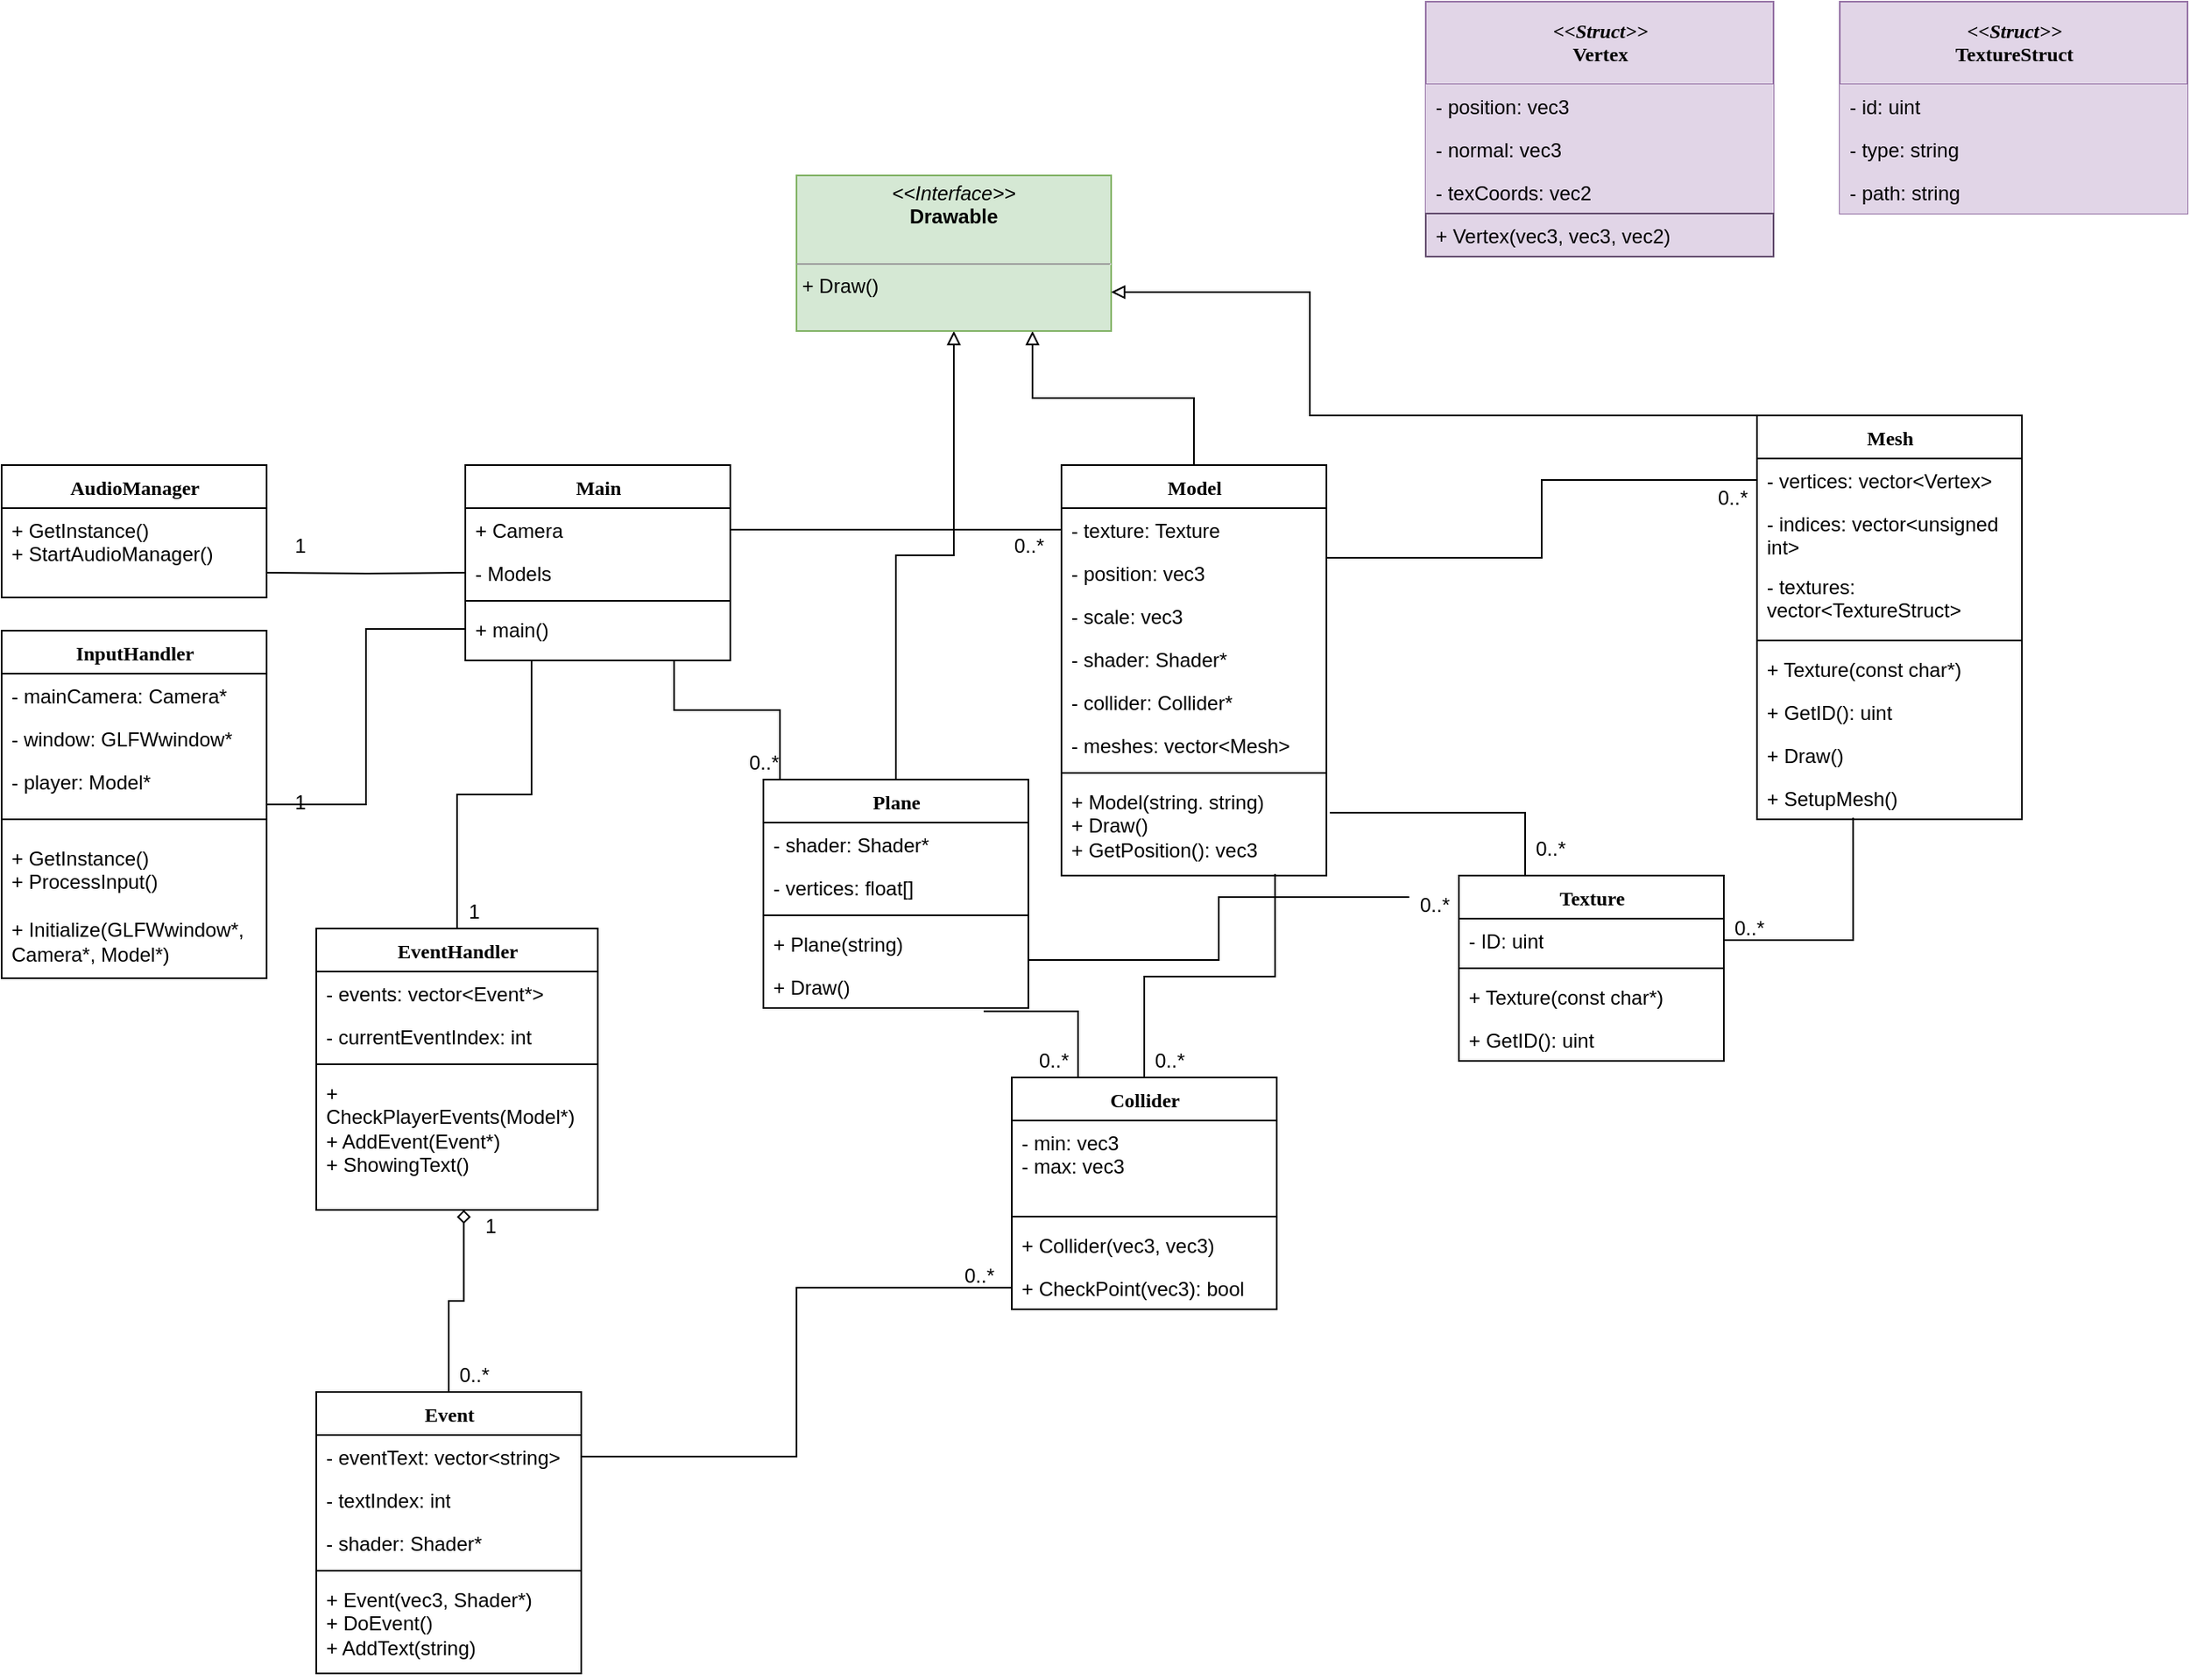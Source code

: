 <mxfile version="12.2.9" type="device" pages="1"><diagram name="Page-1" id="6133507b-19e7-1e82-6fc7-422aa6c4b21f"><mxGraphModel dx="1483" dy="1640" grid="1" gridSize="10" guides="1" tooltips="1" connect="1" arrows="1" fold="1" page="1" pageScale="1" pageWidth="1100" pageHeight="850" background="#ffffff" math="0" shadow="0"><root><mxCell id="0"/><mxCell id="1" parent="0"/><mxCell id="hvpWRvNLBIIyRnznWiov-24" style="edgeStyle=orthogonalEdgeStyle;rounded=0;orthogonalLoop=1;jettySize=auto;html=1;entryX=0.75;entryY=1;entryDx=0;entryDy=0;endArrow=block;endFill=0;" edge="1" parent="1" source="235556782a83e6d0-1" target="b94bc138ca980ef-1"><mxGeometry relative="1" as="geometry"/></mxCell><mxCell id="235556782a83e6d0-1" value="Model" style="swimlane;html=1;fontStyle=1;align=center;verticalAlign=top;childLayout=stackLayout;horizontal=1;startSize=26;horizontalStack=0;resizeParent=1;resizeLast=0;collapsible=1;marginBottom=0;swimlaneFillColor=#ffffff;rounded=0;shadow=0;comic=0;labelBackgroundColor=none;strokeWidth=1;fillColor=none;fontFamily=Verdana;fontSize=12" parent="1" vertex="1"><mxGeometry x="870" y="250" width="160" height="248" as="geometry"/></mxCell><mxCell id="235556782a83e6d0-2" value="- texture: Texture" style="text;html=1;strokeColor=none;fillColor=none;align=left;verticalAlign=top;spacingLeft=4;spacingRight=4;whiteSpace=wrap;overflow=hidden;rotatable=0;points=[[0,0.5],[1,0.5]];portConstraint=eastwest;" parent="235556782a83e6d0-1" vertex="1"><mxGeometry y="26" width="160" height="26" as="geometry"/></mxCell><mxCell id="235556782a83e6d0-3" value="- position: vec3" style="text;html=1;strokeColor=none;fillColor=none;align=left;verticalAlign=top;spacingLeft=4;spacingRight=4;whiteSpace=wrap;overflow=hidden;rotatable=0;points=[[0,0.5],[1,0.5]];portConstraint=eastwest;" parent="235556782a83e6d0-1" vertex="1"><mxGeometry y="52" width="160" height="26" as="geometry"/></mxCell><mxCell id="235556782a83e6d0-5" value="- scale: vec3" style="text;html=1;strokeColor=none;fillColor=none;align=left;verticalAlign=top;spacingLeft=4;spacingRight=4;whiteSpace=wrap;overflow=hidden;rotatable=0;points=[[0,0.5],[1,0.5]];portConstraint=eastwest;" parent="235556782a83e6d0-1" vertex="1"><mxGeometry y="78" width="160" height="26" as="geometry"/></mxCell><mxCell id="hvpWRvNLBIIyRnznWiov-47" value="- shader: Shader*" style="text;html=1;strokeColor=none;fillColor=none;align=left;verticalAlign=top;spacingLeft=4;spacingRight=4;whiteSpace=wrap;overflow=hidden;rotatable=0;points=[[0,0.5],[1,0.5]];portConstraint=eastwest;" vertex="1" parent="235556782a83e6d0-1"><mxGeometry y="104" width="160" height="26" as="geometry"/></mxCell><mxCell id="hvpWRvNLBIIyRnznWiov-54" value="- collider: Collider*" style="text;html=1;strokeColor=none;fillColor=none;align=left;verticalAlign=top;spacingLeft=4;spacingRight=4;whiteSpace=wrap;overflow=hidden;rotatable=0;points=[[0,0.5],[1,0.5]];portConstraint=eastwest;" vertex="1" parent="235556782a83e6d0-1"><mxGeometry y="130" width="160" height="26" as="geometry"/></mxCell><mxCell id="hvpWRvNLBIIyRnznWiov-81" value="- meshes: vector&amp;lt;Mesh&amp;gt;" style="text;html=1;strokeColor=none;fillColor=none;align=left;verticalAlign=top;spacingLeft=4;spacingRight=4;whiteSpace=wrap;overflow=hidden;rotatable=0;points=[[0,0.5],[1,0.5]];portConstraint=eastwest;" vertex="1" parent="235556782a83e6d0-1"><mxGeometry y="156" width="160" height="26" as="geometry"/></mxCell><mxCell id="235556782a83e6d0-6" value="" style="line;html=1;strokeWidth=1;fillColor=none;align=left;verticalAlign=middle;spacingTop=-1;spacingLeft=3;spacingRight=3;rotatable=0;labelPosition=right;points=[];portConstraint=eastwest;" parent="235556782a83e6d0-1" vertex="1"><mxGeometry y="182" width="160" height="8" as="geometry"/></mxCell><mxCell id="235556782a83e6d0-7" value="&lt;div&gt;+ Model(string. string)&lt;/div&gt;&lt;div&gt;+ Draw()&lt;/div&gt;&lt;div&gt;+ GetPosition(): vec3&lt;br&gt;&lt;/div&gt;" style="text;html=1;strokeColor=none;fillColor=none;align=left;verticalAlign=top;spacingLeft=4;spacingRight=4;whiteSpace=wrap;overflow=hidden;rotatable=0;points=[[0,0.5],[1,0.5]];portConstraint=eastwest;" parent="235556782a83e6d0-1" vertex="1"><mxGeometry y="190" width="160" height="58" as="geometry"/></mxCell><mxCell id="hvpWRvNLBIIyRnznWiov-25" style="edgeStyle=orthogonalEdgeStyle;rounded=0;orthogonalLoop=1;jettySize=auto;html=1;entryX=0.5;entryY=1;entryDx=0;entryDy=0;endArrow=block;endFill=0;" edge="1" parent="1" source="78961159f06e98e8-69" target="b94bc138ca980ef-1"><mxGeometry relative="1" as="geometry"/></mxCell><mxCell id="hvpWRvNLBIIyRnznWiov-26" style="edgeStyle=orthogonalEdgeStyle;rounded=0;orthogonalLoop=1;jettySize=auto;html=1;entryX=0.788;entryY=1;entryDx=0;entryDy=0;entryPerimeter=0;endArrow=none;endFill=0;" edge="1" parent="1" source="78961159f06e98e8-69" target="hvpWRvNLBIIyRnznWiov-16"><mxGeometry relative="1" as="geometry"><Array as="points"><mxPoint x="700" y="398"/><mxPoint x="636" y="398"/></Array></mxGeometry></mxCell><mxCell id="78961159f06e98e8-69" value="Plane" style="swimlane;html=1;fontStyle=1;align=center;verticalAlign=top;childLayout=stackLayout;horizontal=1;startSize=26;horizontalStack=0;resizeParent=1;resizeLast=0;collapsible=1;marginBottom=0;swimlaneFillColor=#ffffff;rounded=0;shadow=0;comic=0;labelBackgroundColor=none;strokeWidth=1;fillColor=none;fontFamily=Verdana;fontSize=12" parent="1" vertex="1"><mxGeometry x="690" y="440" width="160" height="138" as="geometry"/></mxCell><mxCell id="78961159f06e98e8-70" value="- shader: Shader*" style="text;html=1;strokeColor=none;fillColor=none;align=left;verticalAlign=top;spacingLeft=4;spacingRight=4;whiteSpace=wrap;overflow=hidden;rotatable=0;points=[[0,0.5],[1,0.5]];portConstraint=eastwest;" parent="78961159f06e98e8-69" vertex="1"><mxGeometry y="26" width="160" height="26" as="geometry"/></mxCell><mxCell id="hvpWRvNLBIIyRnznWiov-80" value="- vertices: float[]" style="text;html=1;strokeColor=none;fillColor=none;align=left;verticalAlign=top;spacingLeft=4;spacingRight=4;whiteSpace=wrap;overflow=hidden;rotatable=0;points=[[0,0.5],[1,0.5]];portConstraint=eastwest;" vertex="1" parent="78961159f06e98e8-69"><mxGeometry y="52" width="160" height="26" as="geometry"/></mxCell><mxCell id="78961159f06e98e8-77" value="" style="line;html=1;strokeWidth=1;fillColor=none;align=left;verticalAlign=middle;spacingTop=-1;spacingLeft=3;spacingRight=3;rotatable=0;labelPosition=right;points=[];portConstraint=eastwest;" parent="78961159f06e98e8-69" vertex="1"><mxGeometry y="78" width="160" height="8" as="geometry"/></mxCell><mxCell id="hvpWRvNLBIIyRnznWiov-31" value="+ Plane(string)" style="text;html=1;strokeColor=none;fillColor=none;align=left;verticalAlign=top;spacingLeft=4;spacingRight=4;whiteSpace=wrap;overflow=hidden;rotatable=0;points=[[0,0.5],[1,0.5]];portConstraint=eastwest;" vertex="1" parent="78961159f06e98e8-69"><mxGeometry y="86" width="160" height="26" as="geometry"/></mxCell><mxCell id="hvpWRvNLBIIyRnznWiov-48" value="+ Draw()" style="text;html=1;strokeColor=none;fillColor=none;align=left;verticalAlign=top;spacingLeft=4;spacingRight=4;whiteSpace=wrap;overflow=hidden;rotatable=0;points=[[0,0.5],[1,0.5]];portConstraint=eastwest;" vertex="1" parent="78961159f06e98e8-69"><mxGeometry y="112" width="160" height="26" as="geometry"/></mxCell><mxCell id="b94bc138ca980ef-1" value="&lt;p style=&quot;margin: 0px ; margin-top: 4px ; text-align: center&quot;&gt;&lt;i&gt;&amp;lt;&amp;lt;Interface&amp;gt;&amp;gt;&lt;/i&gt;&lt;br&gt;&lt;b&gt;Drawable&lt;/b&gt;&lt;/p&gt;&lt;br&gt;&lt;hr size=&quot;1&quot;&gt;&amp;nbsp;+ Draw()" style="verticalAlign=top;align=left;overflow=fill;fontSize=12;fontFamily=Helvetica;html=1;rounded=0;shadow=0;comic=0;labelBackgroundColor=none;strokeWidth=1;fillColor=#d5e8d4;strokeColor=#82b366;" parent="1" vertex="1"><mxGeometry x="710" y="75" width="190" height="94" as="geometry"/></mxCell><mxCell id="hvpWRvNLBIIyRnznWiov-2" value="AudioManager" style="swimlane;html=1;fontStyle=1;align=center;verticalAlign=top;childLayout=stackLayout;horizontal=1;startSize=26;horizontalStack=0;resizeParent=1;resizeLast=0;collapsible=1;marginBottom=0;swimlaneFillColor=#ffffff;rounded=0;shadow=0;comic=0;labelBackgroundColor=none;strokeWidth=1;fillColor=none;fontFamily=Verdana;fontSize=12" vertex="1" parent="1"><mxGeometry x="230" y="250" width="160" height="80" as="geometry"/></mxCell><mxCell id="hvpWRvNLBIIyRnznWiov-6" value="&lt;div&gt;+ GetInstance()&lt;/div&gt;&lt;div&gt;+ StartAudioManager()&lt;br&gt;&lt;/div&gt;" style="text;html=1;strokeColor=none;fillColor=none;align=left;verticalAlign=top;spacingLeft=4;spacingRight=4;whiteSpace=wrap;overflow=hidden;rotatable=0;points=[[0,0.5],[1,0.5]];portConstraint=eastwest;" vertex="1" parent="hvpWRvNLBIIyRnznWiov-2"><mxGeometry y="26" width="160" height="54" as="geometry"/></mxCell><mxCell id="hvpWRvNLBIIyRnznWiov-19" style="edgeStyle=orthogonalEdgeStyle;rounded=0;orthogonalLoop=1;jettySize=auto;html=1;endArrow=none;endFill=0;entryX=0;entryY=0.5;entryDx=0;entryDy=0;" edge="1" parent="1" source="hvpWRvNLBIIyRnznWiov-7" target="hvpWRvNLBIIyRnznWiov-16"><mxGeometry relative="1" as="geometry"><mxPoint x="530" y="370" as="targetPoint"/></mxGeometry></mxCell><mxCell id="hvpWRvNLBIIyRnznWiov-7" value="InputHandler" style="swimlane;html=1;fontStyle=1;align=center;verticalAlign=top;childLayout=stackLayout;horizontal=1;startSize=26;horizontalStack=0;resizeParent=1;resizeLast=0;collapsible=1;marginBottom=0;swimlaneFillColor=#ffffff;rounded=0;shadow=0;comic=0;labelBackgroundColor=none;strokeWidth=1;fillColor=none;fontFamily=Verdana;fontSize=12" vertex="1" parent="1"><mxGeometry x="230" y="350" width="160" height="210" as="geometry"/></mxCell><mxCell id="hvpWRvNLBIIyRnznWiov-8" value="- mainCamera: Camera*" style="text;html=1;strokeColor=none;fillColor=none;align=left;verticalAlign=top;spacingLeft=4;spacingRight=4;whiteSpace=wrap;overflow=hidden;rotatable=0;points=[[0,0.5],[1,0.5]];portConstraint=eastwest;" vertex="1" parent="hvpWRvNLBIIyRnznWiov-7"><mxGeometry y="26" width="160" height="26" as="geometry"/></mxCell><mxCell id="hvpWRvNLBIIyRnznWiov-9" value="&lt;div&gt;- window: GLFWwindow*&lt;/div&gt;&lt;div&gt;&lt;br&gt;&lt;/div&gt;" style="text;html=1;strokeColor=none;fillColor=none;align=left;verticalAlign=top;spacingLeft=4;spacingRight=4;whiteSpace=wrap;overflow=hidden;rotatable=0;points=[[0,0.5],[1,0.5]];portConstraint=eastwest;" vertex="1" parent="hvpWRvNLBIIyRnznWiov-7"><mxGeometry y="52" width="160" height="26" as="geometry"/></mxCell><mxCell id="hvpWRvNLBIIyRnznWiov-37" value="- player: Model*" style="text;html=1;strokeColor=none;fillColor=none;align=left;verticalAlign=top;spacingLeft=4;spacingRight=4;whiteSpace=wrap;overflow=hidden;rotatable=0;points=[[0,0.5],[1,0.5]];portConstraint=eastwest;" vertex="1" parent="hvpWRvNLBIIyRnznWiov-7"><mxGeometry y="78" width="160" height="26" as="geometry"/></mxCell><mxCell id="hvpWRvNLBIIyRnznWiov-10" value="" style="line;html=1;strokeWidth=1;fillColor=none;align=left;verticalAlign=middle;spacingTop=-1;spacingLeft=3;spacingRight=3;rotatable=0;labelPosition=right;points=[];portConstraint=eastwest;" vertex="1" parent="hvpWRvNLBIIyRnznWiov-7"><mxGeometry y="104" width="160" height="20" as="geometry"/></mxCell><mxCell id="hvpWRvNLBIIyRnznWiov-11" value="&lt;div&gt;+ GetInstance()&lt;/div&gt;&lt;div&gt;+ ProcessInput()&lt;br&gt;&lt;/div&gt;&lt;div&gt;&lt;br&gt;&lt;/div&gt;&lt;div&gt;+ Initialize(GLFWwindow*, Camera*, Model*)&lt;br&gt;&lt;/div&gt;" style="text;html=1;strokeColor=none;fillColor=none;align=left;verticalAlign=top;spacingLeft=4;spacingRight=4;whiteSpace=wrap;overflow=hidden;rotatable=0;points=[[0,0.5],[1,0.5]];portConstraint=eastwest;" vertex="1" parent="hvpWRvNLBIIyRnznWiov-7"><mxGeometry y="124" width="160" height="86" as="geometry"/></mxCell><mxCell id="hvpWRvNLBIIyRnznWiov-12" value="Main" style="swimlane;html=1;fontStyle=1;align=center;verticalAlign=top;childLayout=stackLayout;horizontal=1;startSize=26;horizontalStack=0;resizeParent=1;resizeLast=0;collapsible=1;marginBottom=0;swimlaneFillColor=#ffffff;rounded=0;shadow=0;comic=0;labelBackgroundColor=none;strokeWidth=1;fillColor=none;fontFamily=Verdana;fontSize=12" vertex="1" parent="1"><mxGeometry x="510" y="250" width="160" height="118" as="geometry"/></mxCell><mxCell id="hvpWRvNLBIIyRnznWiov-13" value="+ Camera" style="text;html=1;strokeColor=none;fillColor=none;align=left;verticalAlign=top;spacingLeft=4;spacingRight=4;whiteSpace=wrap;overflow=hidden;rotatable=0;points=[[0,0.5],[1,0.5]];portConstraint=eastwest;" vertex="1" parent="hvpWRvNLBIIyRnznWiov-12"><mxGeometry y="26" width="160" height="26" as="geometry"/></mxCell><mxCell id="hvpWRvNLBIIyRnznWiov-14" value="- Models" style="text;html=1;strokeColor=none;fillColor=none;align=left;verticalAlign=top;spacingLeft=4;spacingRight=4;whiteSpace=wrap;overflow=hidden;rotatable=0;points=[[0,0.5],[1,0.5]];portConstraint=eastwest;" vertex="1" parent="hvpWRvNLBIIyRnznWiov-12"><mxGeometry y="52" width="160" height="26" as="geometry"/></mxCell><mxCell id="hvpWRvNLBIIyRnznWiov-15" value="" style="line;html=1;strokeWidth=1;fillColor=none;align=left;verticalAlign=middle;spacingTop=-1;spacingLeft=3;spacingRight=3;rotatable=0;labelPosition=right;points=[];portConstraint=eastwest;" vertex="1" parent="hvpWRvNLBIIyRnznWiov-12"><mxGeometry y="78" width="160" height="8" as="geometry"/></mxCell><mxCell id="hvpWRvNLBIIyRnznWiov-16" value="+ main()" style="text;html=1;strokeColor=none;fillColor=none;align=left;verticalAlign=top;spacingLeft=4;spacingRight=4;whiteSpace=wrap;overflow=hidden;rotatable=0;points=[[0,0.5],[1,0.5]];portConstraint=eastwest;" vertex="1" parent="hvpWRvNLBIIyRnznWiov-12"><mxGeometry y="86" width="160" height="26" as="geometry"/></mxCell><mxCell id="hvpWRvNLBIIyRnznWiov-17" style="edgeStyle=orthogonalEdgeStyle;rounded=0;orthogonalLoop=1;jettySize=auto;html=1;endArrow=none;endFill=0;" edge="1" parent="1" target="hvpWRvNLBIIyRnznWiov-14"><mxGeometry relative="1" as="geometry"><mxPoint x="390" y="315" as="sourcePoint"/></mxGeometry></mxCell><mxCell id="hvpWRvNLBIIyRnznWiov-18" value="1" style="text;html=1;align=center;verticalAlign=middle;resizable=0;points=[];;autosize=1;" vertex="1" parent="1"><mxGeometry x="400" y="289" width="20" height="20" as="geometry"/></mxCell><mxCell id="hvpWRvNLBIIyRnznWiov-20" value="1" style="text;html=1;align=center;verticalAlign=middle;resizable=0;points=[];;autosize=1;" vertex="1" parent="1"><mxGeometry x="400" y="444" width="20" height="20" as="geometry"/></mxCell><mxCell id="hvpWRvNLBIIyRnznWiov-22" style="edgeStyle=orthogonalEdgeStyle;rounded=0;orthogonalLoop=1;jettySize=auto;html=1;entryX=1;entryY=0.5;entryDx=0;entryDy=0;endArrow=none;endFill=0;" edge="1" parent="1" source="235556782a83e6d0-2" target="hvpWRvNLBIIyRnznWiov-13"><mxGeometry relative="1" as="geometry"/></mxCell><mxCell id="hvpWRvNLBIIyRnznWiov-23" value="0..*" style="text;html=1;align=center;verticalAlign=middle;resizable=0;points=[];;autosize=1;" vertex="1" parent="1"><mxGeometry x="835" y="289" width="30" height="20" as="geometry"/></mxCell><mxCell id="hvpWRvNLBIIyRnznWiov-30" value="0..*" style="text;html=1;align=center;verticalAlign=middle;resizable=0;points=[];;autosize=1;" vertex="1" parent="1"><mxGeometry x="675" y="420" width="30" height="20" as="geometry"/></mxCell><mxCell id="hvpWRvNLBIIyRnznWiov-61" style="edgeStyle=orthogonalEdgeStyle;rounded=0;orthogonalLoop=1;jettySize=auto;html=1;entryX=0.25;entryY=1;entryDx=0;entryDy=0;endArrow=none;endFill=0;" edge="1" parent="1" source="hvpWRvNLBIIyRnznWiov-32" target="hvpWRvNLBIIyRnznWiov-12"><mxGeometry relative="1" as="geometry"/></mxCell><mxCell id="hvpWRvNLBIIyRnznWiov-32" value="EventHandler" style="swimlane;html=1;fontStyle=1;align=center;verticalAlign=top;childLayout=stackLayout;horizontal=1;startSize=26;horizontalStack=0;resizeParent=1;resizeLast=0;collapsible=1;marginBottom=0;swimlaneFillColor=#ffffff;rounded=0;shadow=0;comic=0;labelBackgroundColor=none;strokeWidth=1;fillColor=none;fontFamily=Verdana;fontSize=12" vertex="1" parent="1"><mxGeometry x="420" y="530" width="170" height="170" as="geometry"/></mxCell><mxCell id="hvpWRvNLBIIyRnznWiov-33" value="- events: vector&amp;lt;Event*&amp;gt;" style="text;html=1;strokeColor=none;fillColor=none;align=left;verticalAlign=top;spacingLeft=4;spacingRight=4;whiteSpace=wrap;overflow=hidden;rotatable=0;points=[[0,0.5],[1,0.5]];portConstraint=eastwest;" vertex="1" parent="hvpWRvNLBIIyRnznWiov-32"><mxGeometry y="26" width="170" height="26" as="geometry"/></mxCell><mxCell id="hvpWRvNLBIIyRnznWiov-34" value="- currentEventIndex: int" style="text;html=1;strokeColor=none;fillColor=none;align=left;verticalAlign=top;spacingLeft=4;spacingRight=4;whiteSpace=wrap;overflow=hidden;rotatable=0;points=[[0,0.5],[1,0.5]];portConstraint=eastwest;" vertex="1" parent="hvpWRvNLBIIyRnznWiov-32"><mxGeometry y="52" width="170" height="26" as="geometry"/></mxCell><mxCell id="hvpWRvNLBIIyRnznWiov-35" value="" style="line;html=1;strokeWidth=1;fillColor=none;align=left;verticalAlign=middle;spacingTop=-1;spacingLeft=3;spacingRight=3;rotatable=0;labelPosition=right;points=[];portConstraint=eastwest;" vertex="1" parent="hvpWRvNLBIIyRnznWiov-32"><mxGeometry y="78" width="170" height="8" as="geometry"/></mxCell><mxCell id="hvpWRvNLBIIyRnznWiov-36" value="&lt;div&gt;+ CheckPlayerEvents(Model*)&lt;/div&gt;&lt;div&gt;+ AddEvent(Event*)&lt;/div&gt;&lt;div&gt;+ ShowingText()&lt;br&gt;&lt;/div&gt;" style="text;html=1;strokeColor=none;fillColor=none;align=left;verticalAlign=top;spacingLeft=4;spacingRight=4;whiteSpace=wrap;overflow=hidden;rotatable=0;points=[[0,0.5],[1,0.5]];portConstraint=eastwest;" vertex="1" parent="hvpWRvNLBIIyRnznWiov-32"><mxGeometry y="86" width="170" height="84" as="geometry"/></mxCell><mxCell id="hvpWRvNLBIIyRnznWiov-42" style="edgeStyle=orthogonalEdgeStyle;rounded=0;orthogonalLoop=1;jettySize=auto;html=1;entryX=0.524;entryY=1;entryDx=0;entryDy=0;entryPerimeter=0;endArrow=diamond;endFill=0;" edge="1" parent="1" source="hvpWRvNLBIIyRnznWiov-38" target="hvpWRvNLBIIyRnznWiov-36"><mxGeometry relative="1" as="geometry"/></mxCell><mxCell id="hvpWRvNLBIIyRnznWiov-38" value="Event" style="swimlane;html=1;fontStyle=1;align=center;verticalAlign=top;childLayout=stackLayout;horizontal=1;startSize=26;horizontalStack=0;resizeParent=1;resizeLast=0;collapsible=1;marginBottom=0;swimlaneFillColor=#ffffff;rounded=0;shadow=0;comic=0;labelBackgroundColor=none;strokeWidth=1;fillColor=none;fontFamily=Verdana;fontSize=12" vertex="1" parent="1"><mxGeometry x="420" y="810" width="160" height="170" as="geometry"/></mxCell><mxCell id="hvpWRvNLBIIyRnznWiov-39" value="- eventText: vector&amp;lt;string&amp;gt;" style="text;html=1;strokeColor=none;fillColor=none;align=left;verticalAlign=top;spacingLeft=4;spacingRight=4;whiteSpace=wrap;overflow=hidden;rotatable=0;points=[[0,0.5],[1,0.5]];portConstraint=eastwest;" vertex="1" parent="hvpWRvNLBIIyRnznWiov-38"><mxGeometry y="26" width="160" height="26" as="geometry"/></mxCell><mxCell id="hvpWRvNLBIIyRnznWiov-45" value="- textIndex: int" style="text;html=1;strokeColor=none;fillColor=none;align=left;verticalAlign=top;spacingLeft=4;spacingRight=4;whiteSpace=wrap;overflow=hidden;rotatable=0;points=[[0,0.5],[1,0.5]];portConstraint=eastwest;" vertex="1" parent="hvpWRvNLBIIyRnznWiov-38"><mxGeometry y="52" width="160" height="26" as="geometry"/></mxCell><mxCell id="hvpWRvNLBIIyRnznWiov-46" value="- shader: Shader*" style="text;html=1;strokeColor=none;fillColor=none;align=left;verticalAlign=top;spacingLeft=4;spacingRight=4;whiteSpace=wrap;overflow=hidden;rotatable=0;points=[[0,0.5],[1,0.5]];portConstraint=eastwest;" vertex="1" parent="hvpWRvNLBIIyRnznWiov-38"><mxGeometry y="78" width="160" height="26" as="geometry"/></mxCell><mxCell id="hvpWRvNLBIIyRnznWiov-40" value="" style="line;html=1;strokeWidth=1;fillColor=none;align=left;verticalAlign=middle;spacingTop=-1;spacingLeft=3;spacingRight=3;rotatable=0;labelPosition=right;points=[];portConstraint=eastwest;" vertex="1" parent="hvpWRvNLBIIyRnznWiov-38"><mxGeometry y="104" width="160" height="8" as="geometry"/></mxCell><mxCell id="hvpWRvNLBIIyRnznWiov-41" value="&lt;div&gt;+ Event(vec3, Shader*)&lt;br&gt;&lt;/div&gt;&lt;div&gt;+ DoEvent()&lt;/div&gt;&lt;div&gt;+ AddText(string)&lt;br&gt;&lt;/div&gt;" style="text;html=1;strokeColor=none;fillColor=none;align=left;verticalAlign=top;spacingLeft=4;spacingRight=4;whiteSpace=wrap;overflow=hidden;rotatable=0;points=[[0,0.5],[1,0.5]];portConstraint=eastwest;" vertex="1" parent="hvpWRvNLBIIyRnznWiov-38"><mxGeometry y="112" width="160" height="58" as="geometry"/></mxCell><mxCell id="hvpWRvNLBIIyRnznWiov-43" value="0..*" style="text;html=1;align=center;verticalAlign=middle;resizable=0;points=[];;autosize=1;" vertex="1" parent="1"><mxGeometry x="500" y="790" width="30" height="20" as="geometry"/></mxCell><mxCell id="hvpWRvNLBIIyRnznWiov-44" value="1" style="text;html=1;align=center;verticalAlign=middle;resizable=0;points=[];;autosize=1;" vertex="1" parent="1"><mxGeometry x="515" y="700" width="20" height="20" as="geometry"/></mxCell><mxCell id="hvpWRvNLBIIyRnznWiov-55" style="edgeStyle=orthogonalEdgeStyle;rounded=0;orthogonalLoop=1;jettySize=auto;html=1;entryX=0.806;entryY=0.983;entryDx=0;entryDy=0;entryPerimeter=0;endArrow=none;endFill=0;" edge="1" parent="1" source="hvpWRvNLBIIyRnznWiov-49" target="235556782a83e6d0-7"><mxGeometry relative="1" as="geometry"/></mxCell><mxCell id="hvpWRvNLBIIyRnznWiov-57" style="edgeStyle=orthogonalEdgeStyle;rounded=0;orthogonalLoop=1;jettySize=auto;html=1;exitX=0.25;exitY=0;exitDx=0;exitDy=0;entryX=0.831;entryY=1.115;entryDx=0;entryDy=0;entryPerimeter=0;endArrow=none;endFill=0;" edge="1" parent="1" source="hvpWRvNLBIIyRnznWiov-49" target="hvpWRvNLBIIyRnznWiov-48"><mxGeometry relative="1" as="geometry"><Array as="points"><mxPoint x="880" y="580"/><mxPoint x="823" y="580"/></Array></mxGeometry></mxCell><mxCell id="hvpWRvNLBIIyRnznWiov-49" value="Collider" style="swimlane;html=1;fontStyle=1;align=center;verticalAlign=top;childLayout=stackLayout;horizontal=1;startSize=26;horizontalStack=0;resizeParent=1;resizeLast=0;collapsible=1;marginBottom=0;swimlaneFillColor=#ffffff;rounded=0;shadow=0;comic=0;labelBackgroundColor=none;strokeWidth=1;fillColor=none;fontFamily=Verdana;fontSize=12" vertex="1" parent="1"><mxGeometry x="840" y="620" width="160" height="140" as="geometry"/></mxCell><mxCell id="hvpWRvNLBIIyRnznWiov-50" value="&lt;div&gt;- min: vec3&lt;/div&gt;&lt;div&gt;- max: vec3&lt;br&gt;&lt;/div&gt;" style="text;html=1;strokeColor=none;fillColor=none;align=left;verticalAlign=top;spacingLeft=4;spacingRight=4;whiteSpace=wrap;overflow=hidden;rotatable=0;points=[[0,0.5],[1,0.5]];portConstraint=eastwest;" vertex="1" parent="hvpWRvNLBIIyRnznWiov-49"><mxGeometry y="26" width="160" height="54" as="geometry"/></mxCell><mxCell id="hvpWRvNLBIIyRnznWiov-51" value="" style="line;html=1;strokeWidth=1;fillColor=none;align=left;verticalAlign=middle;spacingTop=-1;spacingLeft=3;spacingRight=3;rotatable=0;labelPosition=right;points=[];portConstraint=eastwest;" vertex="1" parent="hvpWRvNLBIIyRnznWiov-49"><mxGeometry y="80" width="160" height="8" as="geometry"/></mxCell><mxCell id="hvpWRvNLBIIyRnznWiov-52" value="+ Collider(vec3, vec3)" style="text;html=1;strokeColor=none;fillColor=none;align=left;verticalAlign=top;spacingLeft=4;spacingRight=4;whiteSpace=wrap;overflow=hidden;rotatable=0;points=[[0,0.5],[1,0.5]];portConstraint=eastwest;" vertex="1" parent="hvpWRvNLBIIyRnznWiov-49"><mxGeometry y="88" width="160" height="26" as="geometry"/></mxCell><mxCell id="hvpWRvNLBIIyRnznWiov-53" value="+ CheckPoint(vec3): bool" style="text;html=1;strokeColor=none;fillColor=none;align=left;verticalAlign=top;spacingLeft=4;spacingRight=4;whiteSpace=wrap;overflow=hidden;rotatable=0;points=[[0,0.5],[1,0.5]];portConstraint=eastwest;" vertex="1" parent="hvpWRvNLBIIyRnznWiov-49"><mxGeometry y="114" width="160" height="26" as="geometry"/></mxCell><mxCell id="hvpWRvNLBIIyRnznWiov-56" value="0..*" style="text;html=1;align=center;verticalAlign=middle;resizable=0;points=[];;autosize=1;" vertex="1" parent="1"><mxGeometry x="920" y="600" width="30" height="20" as="geometry"/></mxCell><mxCell id="hvpWRvNLBIIyRnznWiov-58" value="0..*" style="text;html=1;align=center;verticalAlign=middle;resizable=0;points=[];;autosize=1;" vertex="1" parent="1"><mxGeometry x="850" y="600" width="30" height="20" as="geometry"/></mxCell><mxCell id="hvpWRvNLBIIyRnznWiov-59" style="edgeStyle=orthogonalEdgeStyle;rounded=0;orthogonalLoop=1;jettySize=auto;html=1;entryX=1;entryY=0.5;entryDx=0;entryDy=0;endArrow=none;endFill=0;" edge="1" parent="1" source="hvpWRvNLBIIyRnznWiov-53" target="hvpWRvNLBIIyRnznWiov-39"><mxGeometry relative="1" as="geometry"/></mxCell><mxCell id="hvpWRvNLBIIyRnznWiov-60" value="0..*" style="text;html=1;align=center;verticalAlign=middle;resizable=0;points=[];;autosize=1;" vertex="1" parent="1"><mxGeometry x="805" y="730" width="30" height="20" as="geometry"/></mxCell><mxCell id="hvpWRvNLBIIyRnznWiov-62" value="1" style="text;html=1;align=center;verticalAlign=middle;resizable=0;points=[];;autosize=1;" vertex="1" parent="1"><mxGeometry x="505" y="510" width="20" height="20" as="geometry"/></mxCell><mxCell id="hvpWRvNLBIIyRnznWiov-68" style="edgeStyle=orthogonalEdgeStyle;rounded=0;orthogonalLoop=1;jettySize=auto;html=1;exitX=0;exitY=0.25;exitDx=0;exitDy=0;entryX=1;entryY=0.885;entryDx=0;entryDy=0;entryPerimeter=0;endArrow=none;endFill=0;" edge="1" parent="1" source="hvpWRvNLBIIyRnznWiov-70" target="hvpWRvNLBIIyRnznWiov-31"><mxGeometry relative="1" as="geometry"/></mxCell><mxCell id="hvpWRvNLBIIyRnznWiov-69" style="edgeStyle=orthogonalEdgeStyle;rounded=0;orthogonalLoop=1;jettySize=auto;html=1;exitX=0.25;exitY=0;exitDx=0;exitDy=0;entryX=1.013;entryY=0.345;entryDx=0;entryDy=0;entryPerimeter=0;endArrow=none;endFill=0;" edge="1" parent="1" source="hvpWRvNLBIIyRnznWiov-63" target="235556782a83e6d0-7"><mxGeometry relative="1" as="geometry"/></mxCell><mxCell id="hvpWRvNLBIIyRnznWiov-63" value="Texture" style="swimlane;html=1;fontStyle=1;align=center;verticalAlign=top;childLayout=stackLayout;horizontal=1;startSize=26;horizontalStack=0;resizeParent=1;resizeLast=0;collapsible=1;marginBottom=0;swimlaneFillColor=#ffffff;rounded=0;shadow=0;comic=0;labelBackgroundColor=none;strokeWidth=1;fillColor=none;fontFamily=Verdana;fontSize=12" vertex="1" parent="1"><mxGeometry x="1110" y="498" width="160" height="112" as="geometry"/></mxCell><mxCell id="hvpWRvNLBIIyRnznWiov-64" value="- ID: uint" style="text;html=1;strokeColor=none;fillColor=none;align=left;verticalAlign=top;spacingLeft=4;spacingRight=4;whiteSpace=wrap;overflow=hidden;rotatable=0;points=[[0,0.5],[1,0.5]];portConstraint=eastwest;" vertex="1" parent="hvpWRvNLBIIyRnznWiov-63"><mxGeometry y="26" width="160" height="26" as="geometry"/></mxCell><mxCell id="hvpWRvNLBIIyRnznWiov-65" value="" style="line;html=1;strokeWidth=1;fillColor=none;align=left;verticalAlign=middle;spacingTop=-1;spacingLeft=3;spacingRight=3;rotatable=0;labelPosition=right;points=[];portConstraint=eastwest;" vertex="1" parent="hvpWRvNLBIIyRnznWiov-63"><mxGeometry y="52" width="160" height="8" as="geometry"/></mxCell><mxCell id="hvpWRvNLBIIyRnznWiov-66" value="+ Texture(const char*)" style="text;html=1;strokeColor=none;fillColor=none;align=left;verticalAlign=top;spacingLeft=4;spacingRight=4;whiteSpace=wrap;overflow=hidden;rotatable=0;points=[[0,0.5],[1,0.5]];portConstraint=eastwest;" vertex="1" parent="hvpWRvNLBIIyRnznWiov-63"><mxGeometry y="60" width="160" height="26" as="geometry"/></mxCell><mxCell id="hvpWRvNLBIIyRnznWiov-67" value="+ GetID(): uint" style="text;html=1;strokeColor=none;fillColor=none;align=left;verticalAlign=top;spacingLeft=4;spacingRight=4;whiteSpace=wrap;overflow=hidden;rotatable=0;points=[[0,0.5],[1,0.5]];portConstraint=eastwest;" vertex="1" parent="hvpWRvNLBIIyRnznWiov-63"><mxGeometry y="86" width="160" height="26" as="geometry"/></mxCell><mxCell id="hvpWRvNLBIIyRnznWiov-70" value="0..*" style="text;html=1;align=center;verticalAlign=middle;resizable=0;points=[];;autosize=1;" vertex="1" parent="1"><mxGeometry x="1080" y="506" width="30" height="20" as="geometry"/></mxCell><mxCell id="hvpWRvNLBIIyRnznWiov-71" style="edgeStyle=orthogonalEdgeStyle;rounded=0;orthogonalLoop=1;jettySize=auto;html=1;exitX=0;exitY=0.25;exitDx=0;exitDy=0;entryX=1;entryY=0.885;entryDx=0;entryDy=0;entryPerimeter=0;endArrow=none;endFill=0;" edge="1" parent="1" source="hvpWRvNLBIIyRnznWiov-63" target="hvpWRvNLBIIyRnznWiov-70"><mxGeometry relative="1" as="geometry"><mxPoint x="1110" y="526" as="sourcePoint"/><mxPoint x="850" y="523" as="targetPoint"/></mxGeometry></mxCell><mxCell id="hvpWRvNLBIIyRnznWiov-72" value="0..*" style="text;html=1;align=center;verticalAlign=middle;resizable=0;points=[];;autosize=1;" vertex="1" parent="1"><mxGeometry x="1150" y="472" width="30" height="20" as="geometry"/></mxCell><mxCell id="hvpWRvNLBIIyRnznWiov-83" style="edgeStyle=orthogonalEdgeStyle;rounded=0;orthogonalLoop=1;jettySize=auto;html=1;entryX=1;entryY=0.75;entryDx=0;entryDy=0;endArrow=block;endFill=0;" edge="1" parent="1" source="hvpWRvNLBIIyRnznWiov-73" target="b94bc138ca980ef-1"><mxGeometry relative="1" as="geometry"><Array as="points"><mxPoint x="1220" y="220"/><mxPoint x="1020" y="220"/><mxPoint x="1020" y="146"/></Array></mxGeometry></mxCell><mxCell id="hvpWRvNLBIIyRnznWiov-73" value="Mesh" style="swimlane;html=1;fontStyle=1;align=center;verticalAlign=top;childLayout=stackLayout;horizontal=1;startSize=26;horizontalStack=0;resizeParent=1;resizeLast=0;collapsible=1;marginBottom=0;swimlaneFillColor=#ffffff;rounded=0;shadow=0;comic=0;labelBackgroundColor=none;strokeWidth=1;fillColor=none;fontFamily=Verdana;fontSize=12" vertex="1" parent="1"><mxGeometry x="1290" y="220" width="160" height="244" as="geometry"/></mxCell><mxCell id="hvpWRvNLBIIyRnznWiov-74" value="- vertices: vector&amp;lt;Vertex&amp;gt;" style="text;html=1;strokeColor=none;fillColor=none;align=left;verticalAlign=top;spacingLeft=4;spacingRight=4;whiteSpace=wrap;overflow=hidden;rotatable=0;points=[[0,0.5],[1,0.5]];portConstraint=eastwest;" vertex="1" parent="hvpWRvNLBIIyRnznWiov-73"><mxGeometry y="26" width="160" height="26" as="geometry"/></mxCell><mxCell id="hvpWRvNLBIIyRnznWiov-86" value="- indices: vector&amp;lt;unsigned int&amp;gt;" style="text;html=1;strokeColor=none;fillColor=none;align=left;verticalAlign=top;spacingLeft=4;spacingRight=4;whiteSpace=wrap;overflow=hidden;rotatable=0;points=[[0,0.5],[1,0.5]];portConstraint=eastwest;" vertex="1" parent="hvpWRvNLBIIyRnznWiov-73"><mxGeometry y="52" width="160" height="38" as="geometry"/></mxCell><mxCell id="hvpWRvNLBIIyRnznWiov-87" value="- textures: vector&amp;lt;TextureStruct&amp;gt;" style="text;html=1;strokeColor=none;fillColor=none;align=left;verticalAlign=top;spacingLeft=4;spacingRight=4;whiteSpace=wrap;overflow=hidden;rotatable=0;points=[[0,0.5],[1,0.5]];portConstraint=eastwest;" vertex="1" parent="hvpWRvNLBIIyRnznWiov-73"><mxGeometry y="90" width="160" height="42" as="geometry"/></mxCell><mxCell id="hvpWRvNLBIIyRnznWiov-75" value="" style="line;html=1;strokeWidth=1;fillColor=none;align=left;verticalAlign=middle;spacingTop=-1;spacingLeft=3;spacingRight=3;rotatable=0;labelPosition=right;points=[];portConstraint=eastwest;" vertex="1" parent="hvpWRvNLBIIyRnznWiov-73"><mxGeometry y="132" width="160" height="8" as="geometry"/></mxCell><mxCell id="hvpWRvNLBIIyRnznWiov-76" value="+ Texture(const char*)" style="text;html=1;strokeColor=none;fillColor=none;align=left;verticalAlign=top;spacingLeft=4;spacingRight=4;whiteSpace=wrap;overflow=hidden;rotatable=0;points=[[0,0.5],[1,0.5]];portConstraint=eastwest;" vertex="1" parent="hvpWRvNLBIIyRnznWiov-73"><mxGeometry y="140" width="160" height="26" as="geometry"/></mxCell><mxCell id="hvpWRvNLBIIyRnznWiov-77" value="+ GetID(): uint" style="text;html=1;strokeColor=none;fillColor=none;align=left;verticalAlign=top;spacingLeft=4;spacingRight=4;whiteSpace=wrap;overflow=hidden;rotatable=0;points=[[0,0.5],[1,0.5]];portConstraint=eastwest;" vertex="1" parent="hvpWRvNLBIIyRnznWiov-73"><mxGeometry y="166" width="160" height="26" as="geometry"/></mxCell><mxCell id="hvpWRvNLBIIyRnznWiov-84" value="+ Draw()" style="text;html=1;strokeColor=none;fillColor=none;align=left;verticalAlign=top;spacingLeft=4;spacingRight=4;whiteSpace=wrap;overflow=hidden;rotatable=0;points=[[0,0.5],[1,0.5]];portConstraint=eastwest;" vertex="1" parent="hvpWRvNLBIIyRnznWiov-73"><mxGeometry y="192" width="160" height="26" as="geometry"/></mxCell><mxCell id="hvpWRvNLBIIyRnznWiov-85" value="+ SetupMesh()" style="text;html=1;strokeColor=none;fillColor=none;align=left;verticalAlign=top;spacingLeft=4;spacingRight=4;whiteSpace=wrap;overflow=hidden;rotatable=0;points=[[0,0.5],[1,0.5]];portConstraint=eastwest;" vertex="1" parent="hvpWRvNLBIIyRnznWiov-73"><mxGeometry y="218" width="160" height="26" as="geometry"/></mxCell><mxCell id="hvpWRvNLBIIyRnznWiov-79" style="edgeStyle=orthogonalEdgeStyle;rounded=0;orthogonalLoop=1;jettySize=auto;html=1;entryX=1;entryY=0.154;entryDx=0;entryDy=0;entryPerimeter=0;endArrow=none;endFill=0;" edge="1" parent="1" source="hvpWRvNLBIIyRnznWiov-74" target="235556782a83e6d0-3"><mxGeometry relative="1" as="geometry"/></mxCell><mxCell id="hvpWRvNLBIIyRnznWiov-82" value="0..*" style="text;html=1;align=center;verticalAlign=middle;resizable=0;points=[];;autosize=1;" vertex="1" parent="1"><mxGeometry x="1260" y="260" width="30" height="20" as="geometry"/></mxCell><mxCell id="hvpWRvNLBIIyRnznWiov-88" style="edgeStyle=orthogonalEdgeStyle;rounded=0;orthogonalLoop=1;jettySize=auto;html=1;entryX=0.363;entryY=0.962;entryDx=0;entryDy=0;entryPerimeter=0;endArrow=none;endFill=0;" edge="1" parent="1" source="hvpWRvNLBIIyRnznWiov-64" target="hvpWRvNLBIIyRnznWiov-85"><mxGeometry relative="1" as="geometry"/></mxCell><mxCell id="hvpWRvNLBIIyRnznWiov-89" value="0..*" style="text;html=1;align=center;verticalAlign=middle;resizable=0;points=[];;autosize=1;" vertex="1" parent="1"><mxGeometry x="1270" y="520" width="30" height="20" as="geometry"/></mxCell><mxCell id="hvpWRvNLBIIyRnznWiov-94" value="&lt;p style=&quot;margin: 4px 0px 0px&quot;&gt;&lt;i&gt;&amp;lt;&amp;lt;Struct&amp;gt;&amp;gt;&lt;/i&gt;&lt;br&gt;&lt;b&gt;Vertex&lt;/b&gt;&lt;/p&gt;" style="swimlane;html=1;fontStyle=1;align=center;verticalAlign=top;childLayout=stackLayout;horizontal=1;startSize=50;horizontalStack=0;resizeParent=1;resizeLast=0;collapsible=1;marginBottom=0;swimlaneFillColor=#ffffff;rounded=0;shadow=0;comic=0;labelBackgroundColor=none;strokeWidth=1;fillColor=#e1d5e7;fontFamily=Verdana;fontSize=12;strokeColor=#9673a6;" vertex="1" parent="1"><mxGeometry x="1090" y="-30" width="210" height="154" as="geometry"/></mxCell><mxCell id="hvpWRvNLBIIyRnznWiov-95" value="- position: vec3" style="text;html=1;strokeColor=none;fillColor=#e1d5e7;align=left;verticalAlign=top;spacingLeft=4;spacingRight=4;whiteSpace=wrap;overflow=hidden;rotatable=0;points=[[0,0.5],[1,0.5]];portConstraint=eastwest;" vertex="1" parent="hvpWRvNLBIIyRnznWiov-94"><mxGeometry y="50" width="210" height="26" as="geometry"/></mxCell><mxCell id="hvpWRvNLBIIyRnznWiov-103" value="- normal: vec3" style="text;html=1;strokeColor=none;fillColor=#e1d5e7;align=left;verticalAlign=top;spacingLeft=4;spacingRight=4;whiteSpace=wrap;overflow=hidden;rotatable=0;points=[[0,0.5],[1,0.5]];portConstraint=eastwest;" vertex="1" parent="hvpWRvNLBIIyRnznWiov-94"><mxGeometry y="76" width="210" height="26" as="geometry"/></mxCell><mxCell id="hvpWRvNLBIIyRnznWiov-104" value="- texCoords: vec2" style="text;html=1;strokeColor=none;fillColor=#e1d5e7;align=left;verticalAlign=top;spacingLeft=4;spacingRight=4;whiteSpace=wrap;overflow=hidden;rotatable=0;points=[[0,0.5],[1,0.5]];portConstraint=eastwest;" vertex="1" parent="hvpWRvNLBIIyRnznWiov-94"><mxGeometry y="102" width="210" height="26" as="geometry"/></mxCell><mxCell id="hvpWRvNLBIIyRnznWiov-99" value="+ Vertex(vec3, vec3, vec2)" style="text;html=1;strokeColor=#634C6E;fillColor=#e1d5e7;align=left;verticalAlign=top;spacingLeft=4;spacingRight=4;whiteSpace=wrap;overflow=hidden;rotatable=0;points=[[0,0.5],[1,0.5]];portConstraint=eastwest;" vertex="1" parent="hvpWRvNLBIIyRnznWiov-94"><mxGeometry y="128" width="210" height="26" as="geometry"/></mxCell><mxCell id="hvpWRvNLBIIyRnznWiov-105" value="&lt;p style=&quot;margin: 4px 0px 0px&quot;&gt;&lt;i&gt;&amp;lt;&amp;lt;Struct&amp;gt;&amp;gt;&lt;/i&gt;&lt;br&gt;&lt;b&gt;TextureStruct&lt;/b&gt;&lt;/p&gt;" style="swimlane;html=1;fontStyle=1;align=center;verticalAlign=top;childLayout=stackLayout;horizontal=1;startSize=50;horizontalStack=0;resizeParent=1;resizeLast=0;collapsible=1;marginBottom=0;swimlaneFillColor=#ffffff;rounded=0;shadow=0;comic=0;labelBackgroundColor=none;strokeWidth=1;fillColor=#e1d5e7;fontFamily=Verdana;fontSize=12;strokeColor=#9673a6;" vertex="1" parent="1"><mxGeometry x="1340" y="-30" width="210" height="128" as="geometry"/></mxCell><mxCell id="hvpWRvNLBIIyRnznWiov-106" value="- id: uint" style="text;html=1;strokeColor=none;fillColor=#e1d5e7;align=left;verticalAlign=top;spacingLeft=4;spacingRight=4;whiteSpace=wrap;overflow=hidden;rotatable=0;points=[[0,0.5],[1,0.5]];portConstraint=eastwest;" vertex="1" parent="hvpWRvNLBIIyRnznWiov-105"><mxGeometry y="50" width="210" height="26" as="geometry"/></mxCell><mxCell id="hvpWRvNLBIIyRnznWiov-107" value="- type: string" style="text;html=1;strokeColor=none;fillColor=#e1d5e7;align=left;verticalAlign=top;spacingLeft=4;spacingRight=4;whiteSpace=wrap;overflow=hidden;rotatable=0;points=[[0,0.5],[1,0.5]];portConstraint=eastwest;" vertex="1" parent="hvpWRvNLBIIyRnznWiov-105"><mxGeometry y="76" width="210" height="26" as="geometry"/></mxCell><mxCell id="hvpWRvNLBIIyRnznWiov-108" value="- path: string" style="text;html=1;strokeColor=none;fillColor=#e1d5e7;align=left;verticalAlign=top;spacingLeft=4;spacingRight=4;whiteSpace=wrap;overflow=hidden;rotatable=0;points=[[0,0.5],[1,0.5]];portConstraint=eastwest;" vertex="1" parent="hvpWRvNLBIIyRnznWiov-105"><mxGeometry y="102" width="210" height="26" as="geometry"/></mxCell></root></mxGraphModel></diagram></mxfile>